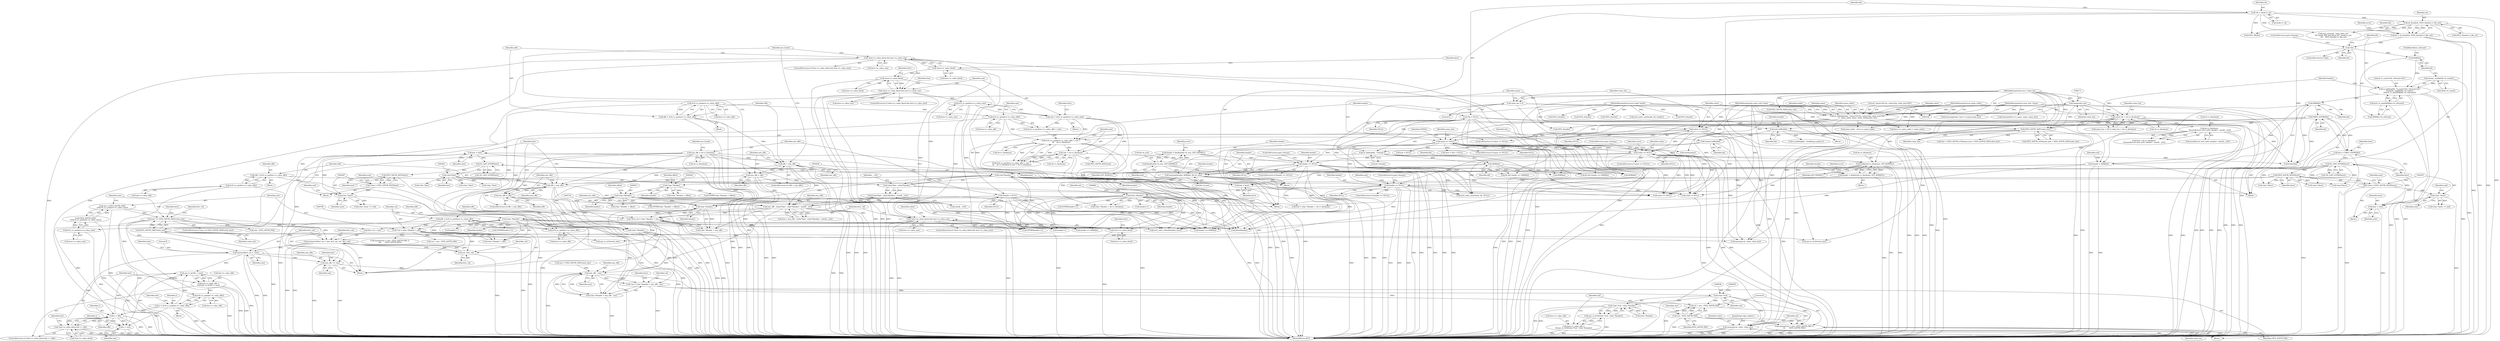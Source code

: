 digraph "0_linux_be0726d33cb8f411945884664924bed3cb8c70ee_10@API" {
"1000813" [label="(Call,memset(first_val, 0, size))"];
"1000805" [label="(Call,memmove(first_val + size, first_val, val - first_val))"];
"1000750" [label="(Call,*first_val = (char *)header + min_offs)"];
"1000753" [label="(Call,(char *)header)"];
"1000636" [label="(Call,(char *)header)"];
"1000619" [label="(Call,(char *)header)"];
"1000593" [label="(Call,memcpy(header, HDR(bh), bh->b_size))"];
"1000589" [label="(Call,header == NULL)"];
"1000577" [label="(Call,header = kmalloc(bh->b_size, GFP_KERNEL))"];
"1000579" [label="(Call,kmalloc(bh->b_size, GFP_KERNEL))"];
"1000466" [label="(Call,value == NULL)"];
"1000174" [label="(Call,value == NULL)"];
"1000164" [label="(Call,ea_idebug(inode, \"name=%d.%s, value=%p, value_len=%ld\",\n\t\t  name_index, name, value, (long)value_len))"];
"1000127" [label="(MethodParameterIn,struct inode *inode)"];
"1000128" [label="(MethodParameterIn,int name_index)"];
"1000129" [label="(MethodParameterIn,const char *name)"];
"1000130" [label="(MethodParameterIn,const void *value)"];
"1000170" [label="(Call,(long)value_len)"];
"1000131" [label="(MethodParameterIn,size_t value_len)"];
"1000181" [label="(Call,name == NULL)"];
"1000595" [label="(Call,HDR(bh))"];
"1000574" [label="(Call,ea_bdebug(bh, \"cloning\"))"];
"1000572" [label="(Call,unlock_buffer(bh))"];
"1000540" [label="(Call,lock_buffer(bh))"];
"1000141" [label="(Call,*bh = NULL)"];
"1000292" [label="(Call,FIRST_ENTRY(bh))"];
"1000247" [label="(Call,HDR(bh))"];
"1000232" [label="(Call,ea_bdebug(bh, \"b_count=%d, refcount=%d\",\n\t\t\tatomic_read(&(bh->b_count)),\n\t\t\tle32_to_cpu(HDR(bh)->h_refcount)))"];
"1000242" [label="(Call,HDR(bh))"];
"1000229" [label="(Call,!bh)"];
"1000216" [label="(Call,bh = sb_bread(sb, EXT2_I(inode)->i_file_acl))"];
"1000218" [label="(Call,sb_bread(sb, EXT2_I(inode)->i_file_acl))"];
"1000135" [label="(Call,*sb = inode->i_sb)"];
"1000235" [label="(Call,atomic_read(&(bh->b_count)))"];
"1000240" [label="(Call,le32_to_cpu(HDR(bh)->h_refcount))"];
"1000145" [label="(Call,*header = NULL)"];
"1000427" [label="(Call,(char*)header)"];
"1000245" [label="(Call,header = HDR(bh))"];
"1000661" [label="(Call,(char *)header)"];
"1000654" [label="(Call,header == NULL)"];
"1000642" [label="(Call,header = kzalloc(sb->s_blocksize, GFP_KERNEL))"];
"1000644" [label="(Call,kzalloc(sb->s_blocksize, GFP_KERNEL))"];
"1000436" [label="(Call,sb->s_blocksize -\n\t\t\tsizeof(struct ext2_xattr_header) - sizeof(__u32))"];
"1000196" [label="(Call,value_len > sb->s_blocksize)"];
"1000177" [label="(Call,value_len = 0)"];
"1000500" [label="(Call,le16_to_cpu(here->e_value_offs) + size > \n\t\t\t    sb->s_blocksize)"];
"1000502" [label="(Call,le16_to_cpu(here->e_value_offs))"];
"1000324" [label="(Call,le16_to_cpu(here->e_value_offs))"];
"1000492" [label="(Call,size = le32_to_cpu(here->e_value_size))"];
"1000494" [label="(Call,le32_to_cpu(here->e_value_size))"];
"1000482" [label="(Call,!here->e_value_block && here->e_value_size)"];
"1000483" [label="(Call,!here->e_value_block)"];
"1000313" [label="(Call,!here->e_value_block)"];
"1000312" [label="(Call,!here->e_value_block && here->e_value_size)"];
"1000510" [label="(Call,size > sb->s_blocksize)"];
"1000153" [label="(Call,min_offs = sb->s_blocksize)"];
"1000420" [label="(Call,min_offs - ((char*)last - (char*)header) - sizeof(__u32))"];
"1000329" [label="(Call,offs < min_offs)"];
"1000322" [label="(Call,offs = le16_to_cpu(here->e_value_offs))"];
"1000332" [label="(Call,min_offs = offs)"];
"1000409" [label="(Call,offs < min_offs)"];
"1000402" [label="(Call,offs = le16_to_cpu(last->e_value_offs))"];
"1000404" [label="(Call,le16_to_cpu(last->e_value_offs))"];
"1000412" [label="(Call,min_offs = offs)"];
"1000422" [label="(Call,((char*)last - (char*)header) - sizeof(__u32))"];
"1000423" [label="(Call,(char*)last - (char*)header)"];
"1000424" [label="(Call,(char*)last)"];
"1000376" [label="(Call,IS_LAST_ENTRY(last))"];
"1000415" [label="(Call,last = next)"];
"1000386" [label="(Call,(char *)next)"];
"1000380" [label="(Call,*next = EXT2_XATTR_NEXT(last))"];
"1000382" [label="(Call,EXT2_XATTR_NEXT(last))"];
"1000371" [label="(Call,last = here)"];
"1000302" [label="(Call,EXT2_XATTR_NEXT(here))"];
"1000296" [label="(Call,IS_LAST_ENTRY(here))"];
"1000368" [label="(Call,here = next)"];
"1000306" [label="(Call,(char *)next)"];
"1000300" [label="(Call,*next = EXT2_XATTR_NEXT(here))"];
"1000290" [label="(Call,here = FIRST_ENTRY(bh))"];
"1000781" [label="(Call,size == EXT2_XATTR_SIZE(value_len))"];
"1000773" [label="(Call,size = EXT2_XATTR_SIZE(\n\t\t\t\tle32_to_cpu(here->e_value_size)))"];
"1000775" [label="(Call,EXT2_XATTR_SIZE(\n\t\t\t\tle32_to_cpu(here->e_value_size)))"];
"1000776" [label="(Call,le32_to_cpu(here->e_value_size))"];
"1000740" [label="(Call,!here->e_value_block && here->e_value_size)"];
"1000741" [label="(Call,!here->e_value_block)"];
"1000783" [label="(Call,EXT2_XATTR_SIZE(value_len))"];
"1000534" [label="(Call,EXT2_XATTR_SIZE(value_len))"];
"1000810" [label="(Call,val - first_val)"];
"1000765" [label="(Call,*val = (char *)header + offs)"];
"1000768" [label="(Call,(char *)header)"];
"1000758" [label="(Call,offs = le16_to_cpu(here->e_value_offs))"];
"1000760" [label="(Call,le16_to_cpu(here->e_value_offs))"];
"1000822" [label="(Call,min_offs += size)"];
"1000926" [label="(Call,min_offs - size)"];
"1000920" [label="(Call,*val = (char *)header + min_offs - size)"];
"1000935" [label="(Call,(char *)val)"];
"1000934" [label="(Call,(char *)val - (char *)header)"];
"1000933" [label="(Call,cpu_to_le16((char *)val - (char *)header))"];
"1000929" [label="(Call,here->e_value_offs =\n\t\t\t\tcpu_to_le16((char *)val - (char *)header))"];
"1000941" [label="(Call,memset(val + size - EXT2_XATTR_PAD, 0,\n\t\t\t       EXT2_XATTR_PAD))"];
"1000942" [label="(Call,val + size - EXT2_XATTR_PAD)"];
"1000949" [label="(Call,memcpy(val, value, value_len))"];
"1000922" [label="(Call,(char *)header + min_offs - size)"];
"1000944" [label="(Call,size - EXT2_XATTR_PAD)"];
"1000856" [label="(Call,cpu_to_le16(o + size))"];
"1000852" [label="(Call,last->e_value_offs =\n\t\t\t\t\t\tcpu_to_le16(o + size))"];
"1000839" [label="(Call,le16_to_cpu(last->e_value_offs))"];
"1000837" [label="(Call,o = le16_to_cpu(last->e_value_offs))"];
"1000849" [label="(Call,o < offs)"];
"1000844" [label="(Call,!last->e_value_block && o < offs)"];
"1000857" [label="(Call,o + size)"];
"1000142" [label="(Identifier,bh)"];
"1000943" [label="(Identifier,val)"];
"1000609" [label="(Call,(char *)here)"];
"1000217" [label="(Identifier,bh)"];
"1000369" [label="(Identifier,here)"];
"1000429" [label="(Identifier,header)"];
"1000835" [label="(Block,)"];
"1000465" [label="(ControlStructure,if (value == NULL))"];
"1000373" [label="(Identifier,here)"];
"1000928" [label="(Identifier,size)"];
"1000562" [label="(Call,EXT2_SB(sb))"];
"1000521" [label="(Identifier,free)"];
"1000240" [label="(Call,le32_to_cpu(HDR(bh)->h_refcount))"];
"1000219" [label="(Identifier,sb)"];
"1000334" [label="(Identifier,offs)"];
"1000986" [label="(Call,HDR(bh))"];
"1000290" [label="(Call,here = FIRST_ENTRY(bh))"];
"1001007" [label="(Call,kfree(header))"];
"1000525" [label="(Identifier,error)"];
"1000386" [label="(Call,(char *)next)"];
"1000992" [label="(Call,ext2_xattr_set2(inode, bh, header))"];
"1000291" [label="(Identifier,here)"];
"1000621" [label="(Identifier,header)"];
"1000949" [label="(Call,memcpy(val, value, value_len))"];
"1000811" [label="(Identifier,val)"];
"1000953" [label="(JumpTarget,skip_replace:)"];
"1000154" [label="(Identifier,min_offs)"];
"1000447" [label="(Call,last = NULL)"];
"1000579" [label="(Call,kmalloc(bh->b_size, GFP_KERNEL))"];
"1000467" [label="(Identifier,value)"];
"1000589" [label="(Call,header == NULL)"];
"1000937" [label="(Identifier,val)"];
"1000236" [label="(Call,&(bh->b_count))"];
"1000296" [label="(Call,IS_LAST_ENTRY(here))"];
"1000761" [label="(Call,here->e_value_offs)"];
"1000493" [label="(Identifier,size)"];
"1000323" [label="(Identifier,offs)"];
"1000806" [label="(Call,first_val + size)"];
"1000642" [label="(Call,header = kzalloc(sb->s_blocksize, GFP_KERNEL))"];
"1000383" [label="(Identifier,last)"];
"1000337" [label="(Call,name_index - here->e_name_index)"];
"1000756" [label="(Identifier,min_offs)"];
"1000370" [label="(Identifier,next)"];
"1000376" [label="(Call,IS_LAST_ENTRY(last))"];
"1000129" [label="(MethodParameterIn,const char *name)"];
"1000659" [label="(Identifier,end)"];
"1000706" [label="(Call,(char *)here)"];
"1000314" [label="(Call,here->e_value_block)"];
"1000502" [label="(Call,le16_to_cpu(here->e_value_offs))"];
"1000824" [label="(Identifier,size)"];
"1000857" [label="(Call,o + size)"];
"1000168" [label="(Identifier,name)"];
"1000917" [label="(Call,EXT2_XATTR_SIZE(value_len))"];
"1000414" [label="(Identifier,offs)"];
"1000234" [label="(Literal,\"b_count=%d, refcount=%d\")"];
"1000577" [label="(Call,header = kmalloc(bh->b_size, GFP_KERNEL))"];
"1000325" [label="(Call,here->e_value_offs)"];
"1000837" [label="(Call,o = le16_to_cpu(last->e_value_offs))"];
"1000503" [label="(Call,here->e_value_offs)"];
"1000233" [label="(Identifier,bh)"];
"1000192" [label="(Call,name_len > 255 || value_len > sb->s_blocksize)"];
"1000241" [label="(Call,HDR(bh)->h_refcount)"];
"1000411" [label="(Identifier,min_offs)"];
"1000957" [label="(Call,header+1)"];
"1000436" [label="(Call,sb->s_blocksize -\n\t\t\tsizeof(struct ext2_xattr_header) - sizeof(__u32))"];
"1000951" [label="(Identifier,value)"];
"1000412" [label="(Call,min_offs = offs)"];
"1000445" [label="(Call,here = last = NULL)"];
"1000665" [label="(Identifier,sb)"];
"1000490" [label="(Block,)"];
"1000282" [label="(Call,EXT2_I(inode))"];
"1000228" [label="(ControlStructure,if (!bh))"];
"1000245" [label="(Call,header = HDR(bh))"];
"1000982" [label="(Call,bh && header == HDR(bh))"];
"1000216" [label="(Call,bh = sb_bread(sb, EXT2_I(inode)->i_file_acl))"];
"1000409" [label="(Call,offs < min_offs)"];
"1000909" [label="(Call,cpu_to_le32(value_len))"];
"1000483" [label="(Call,!here->e_value_block)"];
"1000311" [label="(ControlStructure,if (!here->e_value_block && here->e_value_size))"];
"1000858" [label="(Identifier,o)"];
"1000913" [label="(Block,)"];
"1000945" [label="(Identifier,size)"];
"1000308" [label="(Identifier,next)"];
"1000594" [label="(Identifier,header)"];
"1000839" [label="(Call,le16_to_cpu(last->e_value_offs))"];
"1000212" [label="(Call,EXT2_I(inode))"];
"1000292" [label="(Call,FIRST_ENTRY(bh))"];
"1000643" [label="(Identifier,header)"];
"1000840" [label="(Call,last->e_value_offs)"];
"1000644" [label="(Call,kzalloc(sb->s_blocksize, GFP_KERNEL))"];
"1000492" [label="(Call,size = le32_to_cpu(here->e_value_size))"];
"1000766" [label="(Identifier,val)"];
"1000929" [label="(Call,here->e_value_offs =\n\t\t\t\tcpu_to_le16((char *)val - (char *)header))"];
"1000133" [label="(Block,)"];
"1000759" [label="(Identifier,offs)"];
"1000795" [label="(Call,size - EXT2_XATTR_PAD)"];
"1000742" [label="(Call,here->e_value_block)"];
"1000511" [label="(Identifier,size)"];
"1000418" [label="(Call,free = min_offs - ((char*)last - (char*)header) - sizeof(__u32))"];
"1000661" [label="(Call,(char *)header)"];
"1000592" [label="(ControlStructure,goto cleanup;)"];
"1000499" [label="(Call,le16_to_cpu(here->e_value_offs) + size > \n\t\t\t    sb->s_blocksize || size > sb->s_blocksize)"];
"1000956" [label="(Call,ENTRY(header+1))"];
"1000218" [label="(Call,sb_bread(sb, EXT2_I(inode)->i_file_acl))"];
"1000793" [label="(Call,val + size - EXT2_XATTR_PAD)"];
"1000788" [label="(Identifier,here)"];
"1000687" [label="(Call,ENTRY(header+1))"];
"1000535" [label="(Identifier,value_len)"];
"1000602" [label="(Identifier,header)"];
"1000295" [label="(Call,!IS_LAST_ENTRY(here))"];
"1000784" [label="(Identifier,value_len)"];
"1000807" [label="(Identifier,first_val)"];
"1000861" [label="(Identifier,last)"];
"1000927" [label="(Identifier,min_offs)"];
"1000420" [label="(Call,min_offs - ((char*)last - (char*)header) - sizeof(__u32))"];
"1000482" [label="(Call,!here->e_value_block && here->e_value_size)"];
"1000375" [label="(Call,!IS_LAST_ENTRY(last))"];
"1000481" [label="(ControlStructure,if (!here->e_value_block && here->e_value_size))"];
"1000167" [label="(Identifier,name_index)"];
"1000859" [label="(Identifier,size)"];
"1000741" [label="(Call,!here->e_value_block)"];
"1000172" [label="(Identifier,value_len)"];
"1000300" [label="(Call,*next = EXT2_XATTR_NEXT(here))"];
"1000529" [label="(Call,free < EXT2_XATTR_LEN(name_len) + EXT2_XATTR_SIZE(value_len))"];
"1000923" [label="(Call,(char *)header)"];
"1000843" [label="(ControlStructure,if (!last->e_value_block && o < offs))"];
"1000731" [label="(Call,memcpy(here->e_name, name, name_len))"];
"1000751" [label="(Identifier,first_val)"];
"1000810" [label="(Call,val - first_val)"];
"1001012" [label="(Call,EXT2_I(inode))"];
"1000512" [label="(Call,sb->s_blocksize)"];
"1000182" [label="(Identifier,name)"];
"1000618" [label="(Call,(char *)header + offset)"];
"1000657" [label="(ControlStructure,goto cleanup;)"];
"1000962" [label="(Call,bh && header == HDR(bh))"];
"1000768" [label="(Call,(char *)header)"];
"1000225" [label="(Identifier,error)"];
"1000775" [label="(Call,EXT2_XATTR_SIZE(\n\t\t\t\tle32_to_cpu(here->e_value_size)))"];
"1000658" [label="(Call,end = (char *)header + sb->s_blocksize)"];
"1000510" [label="(Call,size > sb->s_blocksize)"];
"1000578" [label="(Identifier,header)"];
"1000641" [label="(Block,)"];
"1000934" [label="(Call,(char *)val - (char *)header)"];
"1000250" [label="(Identifier,end)"];
"1000745" [label="(Call,here->e_value_size)"];
"1000382" [label="(Call,EXT2_XATTR_NEXT(last))"];
"1000931" [label="(Identifier,here)"];
"1000400" [label="(Block,)"];
"1000850" [label="(Identifier,o)"];
"1000130" [label="(MethodParameterIn,const void *value)"];
"1000780" [label="(ControlStructure,if (size == EXT2_XATTR_SIZE(value_len)))"];
"1000188" [label="(Identifier,name_len)"];
"1000966" [label="(Call,HDR(bh))"];
"1000847" [label="(Identifier,last)"];
"1000301" [label="(Identifier,next)"];
"1000298" [label="(Block,)"];
"1000748" [label="(Block,)"];
"1000541" [label="(Identifier,bh)"];
"1000145" [label="(Call,*header = NULL)"];
"1000805" [label="(Call,memmove(first_val + size, first_val, val - first_val))"];
"1000181" [label="(Call,name == NULL)"];
"1000740" [label="(Call,!here->e_value_block && here->e_value_size)"];
"1000243" [label="(Identifier,bh)"];
"1000922" [label="(Call,(char *)header + min_offs - size)"];
"1000997" [label="(Call,brelse(bh))"];
"1000424" [label="(Call,(char*)last)"];
"1000137" [label="(Call,inode->i_sb)"];
"1000752" [label="(Call,(char *)header + min_offs)"];
"1000777" [label="(Call,here->e_value_size)"];
"1000507" [label="(Call,sb->s_blocksize)"];
"1000844" [label="(Call,!last->e_value_block && o < offs)"];
"1000703" [label="(Call,(char *)last)"];
"1000645" [label="(Call,sb->s_blocksize)"];
"1000781" [label="(Call,size == EXT2_XATTR_SIZE(value_len))"];
"1000421" [label="(Identifier,min_offs)"];
"1000972" [label="(Call,ext2_xattr_set2(inode, bh, NULL))"];
"1000403" [label="(Identifier,offs)"];
"1000650" [label="(Identifier,error)"];
"1000196" [label="(Call,value_len > sb->s_blocksize)"];
"1000588" [label="(ControlStructure,if (header == NULL))"];
"1000545" [label="(Identifier,header)"];
"1000378" [label="(Block,)"];
"1000313" [label="(Call,!here->e_value_block)"];
"1000405" [label="(Call,last->e_value_offs)"];
"1000242" [label="(Call,HDR(bh))"];
"1000143" [label="(Identifier,NULL)"];
"1000534" [label="(Call,EXT2_XATTR_SIZE(value_len))"];
"1000540" [label="(Call,lock_buffer(bh))"];
"1000500" [label="(Call,le16_to_cpu(here->e_value_offs) + size > \n\t\t\t    sb->s_blocksize)"];
"1000136" [label="(Identifier,sb)"];
"1000947" [label="(Literal,0)"];
"1000771" [label="(Identifier,offs)"];
"1000573" [label="(Identifier,bh)"];
"1000765" [label="(Call,*val = (char *)header + offs)"];
"1000440" [label="(Call,sizeof(struct ext2_xattr_header) - sizeof(__u32))"];
"1000155" [label="(Call,sb->s_blocksize)"];
"1000767" [label="(Call,(char *)header + offs)"];
"1000293" [label="(Identifier,bh)"];
"1000656" [label="(Identifier,NULL)"];
"1000422" [label="(Call,((char*)last - (char*)header) - sizeof(__u32))"];
"1000413" [label="(Identifier,min_offs)"];
"1000813" [label="(Call,memset(first_val, 0, size))"];
"1000357" [label="(Call,memcmp(name, here->e_name,name_len))"];
"1000782" [label="(Identifier,size)"];
"1000663" [label="(Identifier,header)"];
"1000770" [label="(Identifier,header)"];
"1000557" [label="(Call,ea_bdebug(bh, \"modifying in-place\"))"];
"1000186" [label="(Identifier,EINVAL)"];
"1000404" [label="(Call,le16_to_cpu(last->e_value_offs))"];
"1000410" [label="(Identifier,offs)"];
"1000572" [label="(Call,unlock_buffer(bh))"];
"1000207" [label="(Call,EXT2_I(inode))"];
"1000147" [label="(Identifier,NULL)"];
"1000964" [label="(Call,header == HDR(bh))"];
"1000660" [label="(Call,(char *)header + sb->s_blocksize)"];
"1000423" [label="(Call,(char*)last - (char*)header)"];
"1000800" [label="(Call,memcpy(val, value, value_len))"];
"1000368" [label="(Call,here = next)"];
"1000921" [label="(Identifier,val)"];
"1000501" [label="(Call,le16_to_cpu(here->e_value_offs) + size)"];
"1000176" [label="(Identifier,NULL)"];
"1000815" [label="(Literal,0)"];
"1000617" [label="(Call,ENTRY((char *)header + offset))"];
"1000466" [label="(Call,value == NULL)"];
"1000655" [label="(Identifier,header)"];
"1000635" [label="(Call,(char *)header + offset)"];
"1000776" [label="(Call,le32_to_cpu(here->e_value_size))"];
"1000160" [label="(Identifier,not_found)"];
"1000232" [label="(Call,ea_bdebug(bh, \"b_count=%d, refcount=%d\",\n\t\t\tatomic_read(&(bh->b_count)),\n\t\t\tle32_to_cpu(HDR(bh)->h_refcount)))"];
"1000221" [label="(Call,EXT2_I(inode))"];
"1000597" [label="(Call,bh->b_size)"];
"1000755" [label="(Identifier,header)"];
"1000978" [label="(Call,ext2_xattr_rehash(header, here))"];
"1000431" [label="(Identifier,__u32)"];
"1000585" [label="(Identifier,error)"];
"1000753" [label="(Call,(char *)header)"];
"1000372" [label="(Identifier,last)"];
"1000274" [label="(Call,ext2_error(sb, \"ext2_xattr_set\",\n\t\t\t\t\"inode %ld: bad block %d\", inode->i_ino, \n\t\t\t\t   EXT2_I(inode)->i_file_acl))"];
"1000809" [label="(Identifier,first_val)"];
"1000721" [label="(Call,here->e_name_index = name_index)"];
"1000402" [label="(Call,offs = le16_to_cpu(last->e_value_offs))"];
"1000322" [label="(Call,offs = le16_to_cpu(here->e_value_offs))"];
"1000170" [label="(Call,(long)value_len)"];
"1000750" [label="(Call,*first_val = (char *)header + min_offs)"];
"1000816" [label="(Identifier,size)"];
"1000235" [label="(Call,atomic_read(&(bh->b_count)))"];
"1000946" [label="(Identifier,EXT2_XATTR_PAD)"];
"1000849" [label="(Call,o < offs)"];
"1000634" [label="(Call,ENTRY((char *)header + offset))"];
"1000127" [label="(MethodParameterIn,struct inode *inode)"];
"1000215" [label="(Block,)"];
"1000231" [label="(ControlStructure,goto cleanup;)"];
"1000198" [label="(Call,sb->s_blocksize)"];
"1000639" [label="(Identifier,offset)"];
"1000495" [label="(Call,here->e_value_size)"];
"1000230" [label="(Identifier,bh)"];
"1000653" [label="(ControlStructure,if (header == NULL))"];
"1000468" [label="(Identifier,NULL)"];
"1000469" [label="(ControlStructure,goto cleanup;)"];
"1000297" [label="(Identifier,here)"];
"1000331" [label="(Identifier,min_offs)"];
"1000531" [label="(Call,EXT2_XATTR_LEN(name_len) + EXT2_XATTR_SIZE(value_len))"];
"1000598" [label="(Identifier,bh)"];
"1000135" [label="(Call,*sb = inode->i_sb)"];
"1000220" [label="(Call,EXT2_I(inode)->i_file_acl)"];
"1001003" [label="(Call,header == HDR(bh))"];
"1000189" [label="(Call,strlen(name))"];
"1000926" [label="(Call,min_offs - size)"];
"1000814" [label="(Identifier,first_val)"];
"1000175" [label="(Identifier,value)"];
"1000504" [label="(Identifier,here)"];
"1000179" [label="(Literal,0)"];
"1000950" [label="(Identifier,val)"];
"1000166" [label="(Literal,\"name=%d.%s, value=%p, value_len=%ld\")"];
"1000654" [label="(Call,header == NULL)"];
"1000178" [label="(Identifier,value_len)"];
"1000792" [label="(Call,memset(val + size - EXT2_XATTR_PAD, 0,\n\t\t\t\t       EXT2_XATTR_PAD))"];
"1000851" [label="(Identifier,offs)"];
"1000885" [label="(Call,(char*)here)"];
"1000591" [label="(Identifier,NULL)"];
"1000596" [label="(Identifier,bh)"];
"1000487" [label="(Call,here->e_value_size)"];
"1000935" [label="(Call,(char *)val)"];
"1000141" [label="(Call,*bh = NULL)"];
"1000303" [label="(Identifier,here)"];
"1000247" [label="(Call,HDR(bh))"];
"1000576" [label="(Literal,\"cloning\")"];
"1000484" [label="(Call,here->e_value_block)"];
"1000626" [label="(Call,(char *)last)"];
"1000930" [label="(Call,here->e_value_offs)"];
"1000739" [label="(ControlStructure,if (!here->e_value_block && here->e_value_size))"];
"1000333" [label="(Identifier,min_offs)"];
"1000570" [label="(Block,)"];
"1000938" [label="(Call,(char *)header)"];
"1000878" [label="(Call,(char *)last)"];
"1000169" [label="(Identifier,value)"];
"1000320" [label="(Block,)"];
"1000328" [label="(ControlStructure,if (offs < min_offs))"];
"1000593" [label="(Call,memcpy(header, HDR(bh), bh->b_size))"];
"1000819" [label="(Identifier,here)"];
"1000915" [label="(Call,size = EXT2_XATTR_SIZE(value_len))"];
"1000317" [label="(Call,here->e_value_size)"];
"1000377" [label="(Identifier,last)"];
"1000595" [label="(Call,HDR(bh))"];
"1000177" [label="(Call,value_len = 0)"];
"1000131" [label="(MethodParameterIn,size_t value_len)"];
"1000305" [label="(Call,(char *)next >= end)"];
"1000248" [label="(Identifier,bh)"];
"1000329" [label="(Call,offs < min_offs)"];
"1000385" [label="(Call,(char *)next >= end)"];
"1000852" [label="(Call,last->e_value_offs =\n\t\t\t\t\t\tcpu_to_le16(o + size))"];
"1000488" [label="(Identifier,here)"];
"1000539" [label="(Block,)"];
"1000865" [label="(Call,value == NULL)"];
"1000371" [label="(Call,last = here)"];
"1000336" [label="(Identifier,not_found)"];
"1000941" [label="(Call,memset(val + size - EXT2_XATTR_PAD, 0,\n\t\t\t       EXT2_XATTR_PAD))"];
"1000856" [label="(Call,cpu_to_le16(o + size))"];
"1000783" [label="(Call,EXT2_XATTR_SIZE(value_len))"];
"1000773" [label="(Call,size = EXT2_XATTR_SIZE(\n\t\t\t\tle32_to_cpu(here->e_value_size)))"];
"1000758" [label="(Call,offs = le16_to_cpu(here->e_value_offs))"];
"1000920" [label="(Call,*val = (char *)header + min_offs - size)"];
"1000845" [label="(Call,!last->e_value_block)"];
"1000622" [label="(Identifier,offset)"];
"1000437" [label="(Call,sb->s_blocksize)"];
"1000838" [label="(Identifier,o)"];
"1000823" [label="(Identifier,min_offs)"];
"1000590" [label="(Identifier,header)"];
"1000944" [label="(Call,size - EXT2_XATTR_PAD)"];
"1000153" [label="(Call,min_offs = sb->s_blocksize)"];
"1000494" [label="(Call,le32_to_cpu(here->e_value_size))"];
"1000854" [label="(Identifier,last)"];
"1000164" [label="(Call,ea_idebug(inode, \"name=%d.%s, value=%p, value_len=%ld\",\n\t\t  name_index, name, value, (long)value_len))"];
"1000619" [label="(Call,(char *)header)"];
"1000165" [label="(Identifier,inode)"];
"1000827" [label="(Call,ENTRY(header+1))"];
"1000146" [label="(Identifier,header)"];
"1000826" [label="(Identifier,last)"];
"1000774" [label="(Identifier,size)"];
"1000901" [label="(Call,value != NULL)"];
"1000417" [label="(Identifier,next)"];
"1000430" [label="(Call,sizeof(__u32))"];
"1000415" [label="(Call,last = next)"];
"1000688" [label="(Call,header+1)"];
"1000197" [label="(Identifier,value_len)"];
"1000128" [label="(MethodParameterIn,int name_index)"];
"1000306" [label="(Call,(char *)next)"];
"1000812" [label="(Identifier,first_val)"];
"1001017" [label="(MethodReturn,RET)"];
"1000416" [label="(Identifier,last)"];
"1000330" [label="(Identifier,offs)"];
"1000506" [label="(Identifier,size)"];
"1000853" [label="(Call,last->e_value_offs)"];
"1000746" [label="(Identifier,here)"];
"1000518" [label="(Call,EXT2_XATTR_SIZE(size))"];
"1000389" [label="(Identifier,end)"];
"1000583" [label="(Identifier,GFP_KERNEL)"];
"1000408" [label="(ControlStructure,if (offs < min_offs))"];
"1000427" [label="(Call,(char*)header)"];
"1000575" [label="(Identifier,bh)"];
"1000636" [label="(Call,(char *)header)"];
"1000180" [label="(ControlStructure,if (name == NULL))"];
"1000244" [label="(FieldIdentifier,h_refcount)"];
"1000173" [label="(ControlStructure,if (value == NULL))"];
"1000381" [label="(Identifier,next)"];
"1000948" [label="(Identifier,EXT2_XATTR_PAD)"];
"1000933" [label="(Call,cpu_to_le16((char *)val - (char *)header))"];
"1000580" [label="(Call,bh->b_size)"];
"1000574" [label="(Call,ea_bdebug(bh, \"cloning\"))"];
"1000828" [label="(Call,header+1)"];
"1000312" [label="(Call,!here->e_value_block && here->e_value_size)"];
"1000434" [label="(Call,free = sb->s_blocksize -\n\t\t\tsizeof(struct ext2_xattr_header) - sizeof(__u32))"];
"1000942" [label="(Call,val + size - EXT2_XATTR_PAD)"];
"1000246" [label="(Identifier,header)"];
"1000866" [label="(Identifier,value)"];
"1000822" [label="(Call,min_offs += size)"];
"1000309" [label="(Identifier,end)"];
"1000380" [label="(Call,*next = EXT2_XATTR_NEXT(last))"];
"1000318" [label="(Identifier,here)"];
"1000638" [label="(Identifier,header)"];
"1000229" [label="(Call,!bh)"];
"1000426" [label="(Identifier,last)"];
"1000302" [label="(Call,EXT2_XATTR_NEXT(here))"];
"1000174" [label="(Call,value == NULL)"];
"1000324" [label="(Call,le16_to_cpu(here->e_value_offs))"];
"1000388" [label="(Identifier,next)"];
"1000790" [label="(Call,cpu_to_le32(value_len))"];
"1000952" [label="(Identifier,value_len)"];
"1000760" [label="(Call,le16_to_cpu(here->e_value_offs))"];
"1000648" [label="(Identifier,GFP_KERNEL)"];
"1000332" [label="(Call,min_offs = offs)"];
"1000183" [label="(Identifier,NULL)"];
"1000813" -> "1000748"  [label="AST: "];
"1000813" -> "1000816"  [label="CFG: "];
"1000814" -> "1000813"  [label="AST: "];
"1000815" -> "1000813"  [label="AST: "];
"1000816" -> "1000813"  [label="AST: "];
"1000819" -> "1000813"  [label="CFG: "];
"1000813" -> "1001017"  [label="DDG: "];
"1000813" -> "1001017"  [label="DDG: "];
"1000805" -> "1000813"  [label="DDG: "];
"1000781" -> "1000813"  [label="DDG: "];
"1000813" -> "1000822"  [label="DDG: "];
"1000813" -> "1000856"  [label="DDG: "];
"1000813" -> "1000857"  [label="DDG: "];
"1000805" -> "1000748"  [label="AST: "];
"1000805" -> "1000810"  [label="CFG: "];
"1000806" -> "1000805"  [label="AST: "];
"1000809" -> "1000805"  [label="AST: "];
"1000810" -> "1000805"  [label="AST: "];
"1000814" -> "1000805"  [label="CFG: "];
"1000805" -> "1001017"  [label="DDG: "];
"1000805" -> "1001017"  [label="DDG: "];
"1000805" -> "1001017"  [label="DDG: "];
"1000750" -> "1000805"  [label="DDG: "];
"1000781" -> "1000805"  [label="DDG: "];
"1000810" -> "1000805"  [label="DDG: "];
"1000810" -> "1000805"  [label="DDG: "];
"1000750" -> "1000748"  [label="AST: "];
"1000750" -> "1000752"  [label="CFG: "];
"1000751" -> "1000750"  [label="AST: "];
"1000752" -> "1000750"  [label="AST: "];
"1000759" -> "1000750"  [label="CFG: "];
"1000750" -> "1001017"  [label="DDG: "];
"1000750" -> "1001017"  [label="DDG: "];
"1000753" -> "1000750"  [label="DDG: "];
"1000153" -> "1000750"  [label="DDG: "];
"1000420" -> "1000750"  [label="DDG: "];
"1000750" -> "1000806"  [label="DDG: "];
"1000750" -> "1000810"  [label="DDG: "];
"1000753" -> "1000752"  [label="AST: "];
"1000753" -> "1000755"  [label="CFG: "];
"1000754" -> "1000753"  [label="AST: "];
"1000755" -> "1000753"  [label="AST: "];
"1000756" -> "1000753"  [label="CFG: "];
"1000753" -> "1000752"  [label="DDG: "];
"1000636" -> "1000753"  [label="DDG: "];
"1000145" -> "1000753"  [label="DDG: "];
"1000427" -> "1000753"  [label="DDG: "];
"1000661" -> "1000753"  [label="DDG: "];
"1000753" -> "1000768"  [label="DDG: "];
"1000636" -> "1000635"  [label="AST: "];
"1000636" -> "1000638"  [label="CFG: "];
"1000637" -> "1000636"  [label="AST: "];
"1000638" -> "1000636"  [label="AST: "];
"1000639" -> "1000636"  [label="CFG: "];
"1000636" -> "1000634"  [label="DDG: "];
"1000636" -> "1000635"  [label="DDG: "];
"1000619" -> "1000636"  [label="DDG: "];
"1000636" -> "1000923"  [label="DDG: "];
"1000636" -> "1000956"  [label="DDG: "];
"1000636" -> "1000957"  [label="DDG: "];
"1000636" -> "1000964"  [label="DDG: "];
"1000636" -> "1000978"  [label="DDG: "];
"1000636" -> "1001003"  [label="DDG: "];
"1000636" -> "1001007"  [label="DDG: "];
"1000619" -> "1000618"  [label="AST: "];
"1000619" -> "1000621"  [label="CFG: "];
"1000620" -> "1000619"  [label="AST: "];
"1000621" -> "1000619"  [label="AST: "];
"1000622" -> "1000619"  [label="CFG: "];
"1000619" -> "1000617"  [label="DDG: "];
"1000619" -> "1000618"  [label="DDG: "];
"1000593" -> "1000619"  [label="DDG: "];
"1000593" -> "1000570"  [label="AST: "];
"1000593" -> "1000597"  [label="CFG: "];
"1000594" -> "1000593"  [label="AST: "];
"1000595" -> "1000593"  [label="AST: "];
"1000597" -> "1000593"  [label="AST: "];
"1000602" -> "1000593"  [label="CFG: "];
"1000593" -> "1001017"  [label="DDG: "];
"1000593" -> "1001017"  [label="DDG: "];
"1000593" -> "1001017"  [label="DDG: "];
"1000589" -> "1000593"  [label="DDG: "];
"1000595" -> "1000593"  [label="DDG: "];
"1000579" -> "1000593"  [label="DDG: "];
"1000589" -> "1000588"  [label="AST: "];
"1000589" -> "1000591"  [label="CFG: "];
"1000590" -> "1000589"  [label="AST: "];
"1000591" -> "1000589"  [label="AST: "];
"1000592" -> "1000589"  [label="CFG: "];
"1000594" -> "1000589"  [label="CFG: "];
"1000589" -> "1001017"  [label="DDG: "];
"1000589" -> "1001017"  [label="DDG: "];
"1000589" -> "1001017"  [label="DDG: "];
"1000577" -> "1000589"  [label="DDG: "];
"1000466" -> "1000589"  [label="DDG: "];
"1000181" -> "1000589"  [label="DDG: "];
"1000589" -> "1000865"  [label="DDG: "];
"1000589" -> "1000901"  [label="DDG: "];
"1000589" -> "1000972"  [label="DDG: "];
"1000589" -> "1001003"  [label="DDG: "];
"1000589" -> "1001007"  [label="DDG: "];
"1000577" -> "1000570"  [label="AST: "];
"1000577" -> "1000579"  [label="CFG: "];
"1000578" -> "1000577"  [label="AST: "];
"1000579" -> "1000577"  [label="AST: "];
"1000585" -> "1000577"  [label="CFG: "];
"1000577" -> "1001017"  [label="DDG: "];
"1000579" -> "1000577"  [label="DDG: "];
"1000579" -> "1000577"  [label="DDG: "];
"1000579" -> "1000583"  [label="CFG: "];
"1000580" -> "1000579"  [label="AST: "];
"1000583" -> "1000579"  [label="AST: "];
"1000579" -> "1001017"  [label="DDG: "];
"1000579" -> "1001017"  [label="DDG: "];
"1000466" -> "1000465"  [label="AST: "];
"1000466" -> "1000468"  [label="CFG: "];
"1000467" -> "1000466"  [label="AST: "];
"1000468" -> "1000466"  [label="AST: "];
"1000469" -> "1000466"  [label="CFG: "];
"1000525" -> "1000466"  [label="CFG: "];
"1000466" -> "1001017"  [label="DDG: "];
"1000466" -> "1001017"  [label="DDG: "];
"1000466" -> "1001017"  [label="DDG: "];
"1000174" -> "1000466"  [label="DDG: "];
"1000130" -> "1000466"  [label="DDG: "];
"1000181" -> "1000466"  [label="DDG: "];
"1000466" -> "1000654"  [label="DDG: "];
"1000466" -> "1000800"  [label="DDG: "];
"1000466" -> "1000865"  [label="DDG: "];
"1000466" -> "1000865"  [label="DDG: "];
"1000466" -> "1000901"  [label="DDG: "];
"1000466" -> "1000901"  [label="DDG: "];
"1000466" -> "1000972"  [label="DDG: "];
"1000174" -> "1000173"  [label="AST: "];
"1000174" -> "1000176"  [label="CFG: "];
"1000175" -> "1000174"  [label="AST: "];
"1000176" -> "1000174"  [label="AST: "];
"1000178" -> "1000174"  [label="CFG: "];
"1000182" -> "1000174"  [label="CFG: "];
"1000174" -> "1001017"  [label="DDG: "];
"1000174" -> "1001017"  [label="DDG: "];
"1000164" -> "1000174"  [label="DDG: "];
"1000130" -> "1000174"  [label="DDG: "];
"1000174" -> "1000181"  [label="DDG: "];
"1000174" -> "1000800"  [label="DDG: "];
"1000174" -> "1000865"  [label="DDG: "];
"1000174" -> "1000901"  [label="DDG: "];
"1000164" -> "1000133"  [label="AST: "];
"1000164" -> "1000170"  [label="CFG: "];
"1000165" -> "1000164"  [label="AST: "];
"1000166" -> "1000164"  [label="AST: "];
"1000167" -> "1000164"  [label="AST: "];
"1000168" -> "1000164"  [label="AST: "];
"1000169" -> "1000164"  [label="AST: "];
"1000170" -> "1000164"  [label="AST: "];
"1000175" -> "1000164"  [label="CFG: "];
"1000164" -> "1001017"  [label="DDG: "];
"1000164" -> "1001017"  [label="DDG: "];
"1000164" -> "1001017"  [label="DDG: "];
"1000164" -> "1001017"  [label="DDG: "];
"1000127" -> "1000164"  [label="DDG: "];
"1000128" -> "1000164"  [label="DDG: "];
"1000129" -> "1000164"  [label="DDG: "];
"1000130" -> "1000164"  [label="DDG: "];
"1000170" -> "1000164"  [label="DDG: "];
"1000164" -> "1000181"  [label="DDG: "];
"1000164" -> "1000207"  [label="DDG: "];
"1000164" -> "1000337"  [label="DDG: "];
"1000164" -> "1000721"  [label="DDG: "];
"1000127" -> "1000126"  [label="AST: "];
"1000127" -> "1001017"  [label="DDG: "];
"1000127" -> "1000207"  [label="DDG: "];
"1000127" -> "1000212"  [label="DDG: "];
"1000127" -> "1000221"  [label="DDG: "];
"1000127" -> "1000282"  [label="DDG: "];
"1000127" -> "1000972"  [label="DDG: "];
"1000127" -> "1000992"  [label="DDG: "];
"1000127" -> "1001012"  [label="DDG: "];
"1000128" -> "1000126"  [label="AST: "];
"1000128" -> "1001017"  [label="DDG: "];
"1000128" -> "1000337"  [label="DDG: "];
"1000128" -> "1000721"  [label="DDG: "];
"1000129" -> "1000126"  [label="AST: "];
"1000129" -> "1001017"  [label="DDG: "];
"1000129" -> "1000181"  [label="DDG: "];
"1000129" -> "1000189"  [label="DDG: "];
"1000129" -> "1000357"  [label="DDG: "];
"1000129" -> "1000731"  [label="DDG: "];
"1000130" -> "1000126"  [label="AST: "];
"1000130" -> "1001017"  [label="DDG: "];
"1000130" -> "1000800"  [label="DDG: "];
"1000130" -> "1000865"  [label="DDG: "];
"1000130" -> "1000901"  [label="DDG: "];
"1000130" -> "1000949"  [label="DDG: "];
"1000170" -> "1000172"  [label="CFG: "];
"1000171" -> "1000170"  [label="AST: "];
"1000172" -> "1000170"  [label="AST: "];
"1000170" -> "1001017"  [label="DDG: "];
"1000131" -> "1000170"  [label="DDG: "];
"1000170" -> "1000196"  [label="DDG: "];
"1000170" -> "1000534"  [label="DDG: "];
"1000131" -> "1000126"  [label="AST: "];
"1000131" -> "1001017"  [label="DDG: "];
"1000131" -> "1000177"  [label="DDG: "];
"1000131" -> "1000196"  [label="DDG: "];
"1000131" -> "1000534"  [label="DDG: "];
"1000131" -> "1000783"  [label="DDG: "];
"1000131" -> "1000790"  [label="DDG: "];
"1000131" -> "1000800"  [label="DDG: "];
"1000131" -> "1000909"  [label="DDG: "];
"1000131" -> "1000917"  [label="DDG: "];
"1000131" -> "1000949"  [label="DDG: "];
"1000181" -> "1000180"  [label="AST: "];
"1000181" -> "1000183"  [label="CFG: "];
"1000182" -> "1000181"  [label="AST: "];
"1000183" -> "1000181"  [label="AST: "];
"1000186" -> "1000181"  [label="CFG: "];
"1000188" -> "1000181"  [label="CFG: "];
"1000181" -> "1001017"  [label="DDG: "];
"1000181" -> "1001017"  [label="DDG: "];
"1000181" -> "1001017"  [label="DDG: "];
"1000181" -> "1000189"  [label="DDG: "];
"1000181" -> "1000445"  [label="DDG: "];
"1000181" -> "1000447"  [label="DDG: "];
"1000181" -> "1000654"  [label="DDG: "];
"1000181" -> "1000865"  [label="DDG: "];
"1000181" -> "1000901"  [label="DDG: "];
"1000181" -> "1000972"  [label="DDG: "];
"1000595" -> "1000596"  [label="CFG: "];
"1000596" -> "1000595"  [label="AST: "];
"1000598" -> "1000595"  [label="CFG: "];
"1000574" -> "1000595"  [label="DDG: "];
"1000595" -> "1000962"  [label="DDG: "];
"1000595" -> "1000966"  [label="DDG: "];
"1000595" -> "1000982"  [label="DDG: "];
"1000595" -> "1000986"  [label="DDG: "];
"1000574" -> "1000570"  [label="AST: "];
"1000574" -> "1000576"  [label="CFG: "];
"1000575" -> "1000574"  [label="AST: "];
"1000576" -> "1000574"  [label="AST: "];
"1000578" -> "1000574"  [label="CFG: "];
"1000574" -> "1001017"  [label="DDG: "];
"1000572" -> "1000574"  [label="DDG: "];
"1000574" -> "1000997"  [label="DDG: "];
"1000572" -> "1000570"  [label="AST: "];
"1000572" -> "1000573"  [label="CFG: "];
"1000573" -> "1000572"  [label="AST: "];
"1000575" -> "1000572"  [label="CFG: "];
"1000572" -> "1001017"  [label="DDG: "];
"1000540" -> "1000572"  [label="DDG: "];
"1000540" -> "1000539"  [label="AST: "];
"1000540" -> "1000541"  [label="CFG: "];
"1000541" -> "1000540"  [label="AST: "];
"1000545" -> "1000540"  [label="CFG: "];
"1000540" -> "1001017"  [label="DDG: "];
"1000141" -> "1000540"  [label="DDG: "];
"1000292" -> "1000540"  [label="DDG: "];
"1000540" -> "1000557"  [label="DDG: "];
"1000141" -> "1000133"  [label="AST: "];
"1000141" -> "1000143"  [label="CFG: "];
"1000142" -> "1000141"  [label="AST: "];
"1000143" -> "1000141"  [label="AST: "];
"1000146" -> "1000141"  [label="CFG: "];
"1000141" -> "1001017"  [label="DDG: "];
"1000141" -> "1000962"  [label="DDG: "];
"1000141" -> "1000966"  [label="DDG: "];
"1000141" -> "1000982"  [label="DDG: "];
"1000141" -> "1000986"  [label="DDG: "];
"1000141" -> "1000997"  [label="DDG: "];
"1000292" -> "1000290"  [label="AST: "];
"1000292" -> "1000293"  [label="CFG: "];
"1000293" -> "1000292"  [label="AST: "];
"1000290" -> "1000292"  [label="CFG: "];
"1000292" -> "1000290"  [label="DDG: "];
"1000247" -> "1000292"  [label="DDG: "];
"1000292" -> "1000962"  [label="DDG: "];
"1000292" -> "1000966"  [label="DDG: "];
"1000292" -> "1000982"  [label="DDG: "];
"1000292" -> "1000986"  [label="DDG: "];
"1000292" -> "1000997"  [label="DDG: "];
"1000247" -> "1000245"  [label="AST: "];
"1000247" -> "1000248"  [label="CFG: "];
"1000248" -> "1000247"  [label="AST: "];
"1000245" -> "1000247"  [label="CFG: "];
"1000247" -> "1000245"  [label="DDG: "];
"1000232" -> "1000247"  [label="DDG: "];
"1000247" -> "1000997"  [label="DDG: "];
"1000232" -> "1000215"  [label="AST: "];
"1000232" -> "1000240"  [label="CFG: "];
"1000233" -> "1000232"  [label="AST: "];
"1000234" -> "1000232"  [label="AST: "];
"1000235" -> "1000232"  [label="AST: "];
"1000240" -> "1000232"  [label="AST: "];
"1000246" -> "1000232"  [label="CFG: "];
"1000232" -> "1001017"  [label="DDG: "];
"1000232" -> "1001017"  [label="DDG: "];
"1000232" -> "1001017"  [label="DDG: "];
"1000242" -> "1000232"  [label="DDG: "];
"1000235" -> "1000232"  [label="DDG: "];
"1000240" -> "1000232"  [label="DDG: "];
"1000242" -> "1000241"  [label="AST: "];
"1000242" -> "1000243"  [label="CFG: "];
"1000243" -> "1000242"  [label="AST: "];
"1000244" -> "1000242"  [label="CFG: "];
"1000229" -> "1000242"  [label="DDG: "];
"1000229" -> "1000228"  [label="AST: "];
"1000229" -> "1000230"  [label="CFG: "];
"1000230" -> "1000229"  [label="AST: "];
"1000231" -> "1000229"  [label="CFG: "];
"1000233" -> "1000229"  [label="CFG: "];
"1000229" -> "1001017"  [label="DDG: "];
"1000216" -> "1000229"  [label="DDG: "];
"1000229" -> "1000997"  [label="DDG: "];
"1000216" -> "1000215"  [label="AST: "];
"1000216" -> "1000218"  [label="CFG: "];
"1000217" -> "1000216"  [label="AST: "];
"1000218" -> "1000216"  [label="AST: "];
"1000225" -> "1000216"  [label="CFG: "];
"1000216" -> "1001017"  [label="DDG: "];
"1000218" -> "1000216"  [label="DDG: "];
"1000218" -> "1000216"  [label="DDG: "];
"1000218" -> "1000220"  [label="CFG: "];
"1000219" -> "1000218"  [label="AST: "];
"1000220" -> "1000218"  [label="AST: "];
"1000218" -> "1001017"  [label="DDG: "];
"1000218" -> "1001017"  [label="DDG: "];
"1000135" -> "1000218"  [label="DDG: "];
"1000218" -> "1000274"  [label="DDG: "];
"1000218" -> "1000274"  [label="DDG: "];
"1000218" -> "1000562"  [label="DDG: "];
"1000135" -> "1000133"  [label="AST: "];
"1000135" -> "1000137"  [label="CFG: "];
"1000136" -> "1000135"  [label="AST: "];
"1000137" -> "1000135"  [label="AST: "];
"1000142" -> "1000135"  [label="CFG: "];
"1000135" -> "1001017"  [label="DDG: "];
"1000135" -> "1001017"  [label="DDG: "];
"1000135" -> "1000274"  [label="DDG: "];
"1000135" -> "1000562"  [label="DDG: "];
"1000235" -> "1000236"  [label="CFG: "];
"1000236" -> "1000235"  [label="AST: "];
"1000243" -> "1000235"  [label="CFG: "];
"1000235" -> "1001017"  [label="DDG: "];
"1000240" -> "1000241"  [label="CFG: "];
"1000241" -> "1000240"  [label="AST: "];
"1000240" -> "1001017"  [label="DDG: "];
"1000145" -> "1000133"  [label="AST: "];
"1000145" -> "1000147"  [label="CFG: "];
"1000146" -> "1000145"  [label="AST: "];
"1000147" -> "1000145"  [label="AST: "];
"1000154" -> "1000145"  [label="CFG: "];
"1000145" -> "1001017"  [label="DDG: "];
"1000145" -> "1000923"  [label="DDG: "];
"1000145" -> "1000956"  [label="DDG: "];
"1000145" -> "1000957"  [label="DDG: "];
"1000145" -> "1000964"  [label="DDG: "];
"1000145" -> "1000978"  [label="DDG: "];
"1000145" -> "1001003"  [label="DDG: "];
"1000145" -> "1001007"  [label="DDG: "];
"1000427" -> "1000423"  [label="AST: "];
"1000427" -> "1000429"  [label="CFG: "];
"1000428" -> "1000427"  [label="AST: "];
"1000429" -> "1000427"  [label="AST: "];
"1000423" -> "1000427"  [label="CFG: "];
"1000427" -> "1001017"  [label="DDG: "];
"1000427" -> "1000423"  [label="DDG: "];
"1000245" -> "1000427"  [label="DDG: "];
"1000427" -> "1000923"  [label="DDG: "];
"1000427" -> "1000956"  [label="DDG: "];
"1000427" -> "1000957"  [label="DDG: "];
"1000427" -> "1000964"  [label="DDG: "];
"1000427" -> "1000978"  [label="DDG: "];
"1000427" -> "1001003"  [label="DDG: "];
"1000427" -> "1001007"  [label="DDG: "];
"1000245" -> "1000215"  [label="AST: "];
"1000246" -> "1000245"  [label="AST: "];
"1000250" -> "1000245"  [label="CFG: "];
"1000245" -> "1001017"  [label="DDG: "];
"1000245" -> "1001017"  [label="DDG: "];
"1000245" -> "1001003"  [label="DDG: "];
"1000245" -> "1001007"  [label="DDG: "];
"1000661" -> "1000660"  [label="AST: "];
"1000661" -> "1000663"  [label="CFG: "];
"1000662" -> "1000661"  [label="AST: "];
"1000663" -> "1000661"  [label="AST: "];
"1000665" -> "1000661"  [label="CFG: "];
"1000661" -> "1000658"  [label="DDG: "];
"1000661" -> "1000660"  [label="DDG: "];
"1000654" -> "1000661"  [label="DDG: "];
"1000661" -> "1000687"  [label="DDG: "];
"1000661" -> "1000688"  [label="DDG: "];
"1000661" -> "1000923"  [label="DDG: "];
"1000661" -> "1000956"  [label="DDG: "];
"1000661" -> "1000957"  [label="DDG: "];
"1000661" -> "1000964"  [label="DDG: "];
"1000661" -> "1000978"  [label="DDG: "];
"1000661" -> "1001003"  [label="DDG: "];
"1000661" -> "1001007"  [label="DDG: "];
"1000654" -> "1000653"  [label="AST: "];
"1000654" -> "1000656"  [label="CFG: "];
"1000655" -> "1000654"  [label="AST: "];
"1000656" -> "1000654"  [label="AST: "];
"1000657" -> "1000654"  [label="CFG: "];
"1000659" -> "1000654"  [label="CFG: "];
"1000654" -> "1001017"  [label="DDG: "];
"1000654" -> "1001017"  [label="DDG: "];
"1000654" -> "1001017"  [label="DDG: "];
"1000642" -> "1000654"  [label="DDG: "];
"1000654" -> "1000865"  [label="DDG: "];
"1000654" -> "1000901"  [label="DDG: "];
"1000654" -> "1000972"  [label="DDG: "];
"1000654" -> "1001003"  [label="DDG: "];
"1000654" -> "1001007"  [label="DDG: "];
"1000642" -> "1000641"  [label="AST: "];
"1000642" -> "1000644"  [label="CFG: "];
"1000643" -> "1000642"  [label="AST: "];
"1000644" -> "1000642"  [label="AST: "];
"1000650" -> "1000642"  [label="CFG: "];
"1000642" -> "1001017"  [label="DDG: "];
"1000644" -> "1000642"  [label="DDG: "];
"1000644" -> "1000642"  [label="DDG: "];
"1000644" -> "1000648"  [label="CFG: "];
"1000645" -> "1000644"  [label="AST: "];
"1000648" -> "1000644"  [label="AST: "];
"1000644" -> "1001017"  [label="DDG: "];
"1000644" -> "1001017"  [label="DDG: "];
"1000436" -> "1000644"  [label="DDG: "];
"1000500" -> "1000644"  [label="DDG: "];
"1000510" -> "1000644"  [label="DDG: "];
"1000196" -> "1000644"  [label="DDG: "];
"1000644" -> "1000658"  [label="DDG: "];
"1000644" -> "1000660"  [label="DDG: "];
"1000436" -> "1000434"  [label="AST: "];
"1000436" -> "1000440"  [label="CFG: "];
"1000437" -> "1000436"  [label="AST: "];
"1000440" -> "1000436"  [label="AST: "];
"1000434" -> "1000436"  [label="CFG: "];
"1000436" -> "1001017"  [label="DDG: "];
"1000436" -> "1001017"  [label="DDG: "];
"1000436" -> "1000434"  [label="DDG: "];
"1000436" -> "1000434"  [label="DDG: "];
"1000196" -> "1000436"  [label="DDG: "];
"1000436" -> "1000500"  [label="DDG: "];
"1000196" -> "1000192"  [label="AST: "];
"1000196" -> "1000198"  [label="CFG: "];
"1000197" -> "1000196"  [label="AST: "];
"1000198" -> "1000196"  [label="AST: "];
"1000192" -> "1000196"  [label="CFG: "];
"1000196" -> "1001017"  [label="DDG: "];
"1000196" -> "1001017"  [label="DDG: "];
"1000196" -> "1000192"  [label="DDG: "];
"1000196" -> "1000192"  [label="DDG: "];
"1000177" -> "1000196"  [label="DDG: "];
"1000196" -> "1000500"  [label="DDG: "];
"1000196" -> "1000534"  [label="DDG: "];
"1000177" -> "1000173"  [label="AST: "];
"1000177" -> "1000179"  [label="CFG: "];
"1000178" -> "1000177"  [label="AST: "];
"1000179" -> "1000177"  [label="AST: "];
"1000182" -> "1000177"  [label="CFG: "];
"1000177" -> "1001017"  [label="DDG: "];
"1000177" -> "1000534"  [label="DDG: "];
"1000500" -> "1000499"  [label="AST: "];
"1000500" -> "1000507"  [label="CFG: "];
"1000501" -> "1000500"  [label="AST: "];
"1000507" -> "1000500"  [label="AST: "];
"1000511" -> "1000500"  [label="CFG: "];
"1000499" -> "1000500"  [label="CFG: "];
"1000500" -> "1001017"  [label="DDG: "];
"1000500" -> "1001017"  [label="DDG: "];
"1000500" -> "1000499"  [label="DDG: "];
"1000500" -> "1000499"  [label="DDG: "];
"1000502" -> "1000500"  [label="DDG: "];
"1000492" -> "1000500"  [label="DDG: "];
"1000500" -> "1000510"  [label="DDG: "];
"1000502" -> "1000501"  [label="AST: "];
"1000502" -> "1000503"  [label="CFG: "];
"1000503" -> "1000502"  [label="AST: "];
"1000506" -> "1000502"  [label="CFG: "];
"1000502" -> "1001017"  [label="DDG: "];
"1000502" -> "1000501"  [label="DDG: "];
"1000324" -> "1000502"  [label="DDG: "];
"1000502" -> "1000760"  [label="DDG: "];
"1000324" -> "1000322"  [label="AST: "];
"1000324" -> "1000325"  [label="CFG: "];
"1000325" -> "1000324"  [label="AST: "];
"1000322" -> "1000324"  [label="CFG: "];
"1000324" -> "1001017"  [label="DDG: "];
"1000324" -> "1000322"  [label="DDG: "];
"1000324" -> "1000760"  [label="DDG: "];
"1000492" -> "1000490"  [label="AST: "];
"1000492" -> "1000494"  [label="CFG: "];
"1000493" -> "1000492"  [label="AST: "];
"1000494" -> "1000492"  [label="AST: "];
"1000504" -> "1000492"  [label="CFG: "];
"1000492" -> "1001017"  [label="DDG: "];
"1000494" -> "1000492"  [label="DDG: "];
"1000492" -> "1000501"  [label="DDG: "];
"1000492" -> "1000510"  [label="DDG: "];
"1000492" -> "1000518"  [label="DDG: "];
"1000494" -> "1000495"  [label="CFG: "];
"1000495" -> "1000494"  [label="AST: "];
"1000494" -> "1001017"  [label="DDG: "];
"1000482" -> "1000494"  [label="DDG: "];
"1000494" -> "1000740"  [label="DDG: "];
"1000482" -> "1000481"  [label="AST: "];
"1000482" -> "1000483"  [label="CFG: "];
"1000482" -> "1000487"  [label="CFG: "];
"1000483" -> "1000482"  [label="AST: "];
"1000487" -> "1000482"  [label="AST: "];
"1000493" -> "1000482"  [label="CFG: "];
"1000521" -> "1000482"  [label="CFG: "];
"1000482" -> "1001017"  [label="DDG: "];
"1000482" -> "1001017"  [label="DDG: "];
"1000482" -> "1001017"  [label="DDG: "];
"1000483" -> "1000482"  [label="DDG: "];
"1000312" -> "1000482"  [label="DDG: "];
"1000482" -> "1000740"  [label="DDG: "];
"1000483" -> "1000484"  [label="CFG: "];
"1000484" -> "1000483"  [label="AST: "];
"1000488" -> "1000483"  [label="CFG: "];
"1000483" -> "1001017"  [label="DDG: "];
"1000313" -> "1000483"  [label="DDG: "];
"1000483" -> "1000741"  [label="DDG: "];
"1000313" -> "1000312"  [label="AST: "];
"1000313" -> "1000314"  [label="CFG: "];
"1000314" -> "1000313"  [label="AST: "];
"1000318" -> "1000313"  [label="CFG: "];
"1000312" -> "1000313"  [label="CFG: "];
"1000313" -> "1001017"  [label="DDG: "];
"1000313" -> "1000312"  [label="DDG: "];
"1000313" -> "1000741"  [label="DDG: "];
"1000312" -> "1000311"  [label="AST: "];
"1000312" -> "1000317"  [label="CFG: "];
"1000317" -> "1000312"  [label="AST: "];
"1000323" -> "1000312"  [label="CFG: "];
"1000336" -> "1000312"  [label="CFG: "];
"1000312" -> "1001017"  [label="DDG: "];
"1000312" -> "1001017"  [label="DDG: "];
"1000312" -> "1001017"  [label="DDG: "];
"1000312" -> "1000740"  [label="DDG: "];
"1000510" -> "1000499"  [label="AST: "];
"1000510" -> "1000512"  [label="CFG: "];
"1000511" -> "1000510"  [label="AST: "];
"1000512" -> "1000510"  [label="AST: "];
"1000499" -> "1000510"  [label="CFG: "];
"1000510" -> "1001017"  [label="DDG: "];
"1000510" -> "1001017"  [label="DDG: "];
"1000510" -> "1000499"  [label="DDG: "];
"1000510" -> "1000499"  [label="DDG: "];
"1000510" -> "1000518"  [label="DDG: "];
"1000153" -> "1000133"  [label="AST: "];
"1000153" -> "1000155"  [label="CFG: "];
"1000154" -> "1000153"  [label="AST: "];
"1000155" -> "1000153"  [label="AST: "];
"1000160" -> "1000153"  [label="CFG: "];
"1000153" -> "1001017"  [label="DDG: "];
"1000153" -> "1001017"  [label="DDG: "];
"1000153" -> "1000329"  [label="DDG: "];
"1000153" -> "1000409"  [label="DDG: "];
"1000153" -> "1000420"  [label="DDG: "];
"1000153" -> "1000752"  [label="DDG: "];
"1000153" -> "1000822"  [label="DDG: "];
"1000153" -> "1000926"  [label="DDG: "];
"1000420" -> "1000418"  [label="AST: "];
"1000420" -> "1000422"  [label="CFG: "];
"1000421" -> "1000420"  [label="AST: "];
"1000422" -> "1000420"  [label="AST: "];
"1000418" -> "1000420"  [label="CFG: "];
"1000420" -> "1001017"  [label="DDG: "];
"1000420" -> "1001017"  [label="DDG: "];
"1000420" -> "1000418"  [label="DDG: "];
"1000420" -> "1000418"  [label="DDG: "];
"1000329" -> "1000420"  [label="DDG: "];
"1000332" -> "1000420"  [label="DDG: "];
"1000409" -> "1000420"  [label="DDG: "];
"1000412" -> "1000420"  [label="DDG: "];
"1000422" -> "1000420"  [label="DDG: "];
"1000420" -> "1000752"  [label="DDG: "];
"1000420" -> "1000822"  [label="DDG: "];
"1000420" -> "1000926"  [label="DDG: "];
"1000329" -> "1000328"  [label="AST: "];
"1000329" -> "1000331"  [label="CFG: "];
"1000330" -> "1000329"  [label="AST: "];
"1000331" -> "1000329"  [label="AST: "];
"1000333" -> "1000329"  [label="CFG: "];
"1000336" -> "1000329"  [label="CFG: "];
"1000329" -> "1001017"  [label="DDG: "];
"1000329" -> "1001017"  [label="DDG: "];
"1000329" -> "1001017"  [label="DDG: "];
"1000322" -> "1000329"  [label="DDG: "];
"1000332" -> "1000329"  [label="DDG: "];
"1000329" -> "1000332"  [label="DDG: "];
"1000329" -> "1000409"  [label="DDG: "];
"1000322" -> "1000320"  [label="AST: "];
"1000323" -> "1000322"  [label="AST: "];
"1000330" -> "1000322"  [label="CFG: "];
"1000322" -> "1001017"  [label="DDG: "];
"1000332" -> "1000328"  [label="AST: "];
"1000332" -> "1000334"  [label="CFG: "];
"1000333" -> "1000332"  [label="AST: "];
"1000334" -> "1000332"  [label="AST: "];
"1000336" -> "1000332"  [label="CFG: "];
"1000332" -> "1001017"  [label="DDG: "];
"1000332" -> "1001017"  [label="DDG: "];
"1000332" -> "1000409"  [label="DDG: "];
"1000409" -> "1000408"  [label="AST: "];
"1000409" -> "1000411"  [label="CFG: "];
"1000410" -> "1000409"  [label="AST: "];
"1000411" -> "1000409"  [label="AST: "];
"1000413" -> "1000409"  [label="CFG: "];
"1000416" -> "1000409"  [label="CFG: "];
"1000409" -> "1001017"  [label="DDG: "];
"1000409" -> "1001017"  [label="DDG: "];
"1000409" -> "1001017"  [label="DDG: "];
"1000402" -> "1000409"  [label="DDG: "];
"1000412" -> "1000409"  [label="DDG: "];
"1000409" -> "1000412"  [label="DDG: "];
"1000402" -> "1000400"  [label="AST: "];
"1000402" -> "1000404"  [label="CFG: "];
"1000403" -> "1000402"  [label="AST: "];
"1000404" -> "1000402"  [label="AST: "];
"1000410" -> "1000402"  [label="CFG: "];
"1000402" -> "1001017"  [label="DDG: "];
"1000404" -> "1000402"  [label="DDG: "];
"1000404" -> "1000405"  [label="CFG: "];
"1000405" -> "1000404"  [label="AST: "];
"1000404" -> "1001017"  [label="DDG: "];
"1000404" -> "1000839"  [label="DDG: "];
"1000412" -> "1000408"  [label="AST: "];
"1000412" -> "1000414"  [label="CFG: "];
"1000413" -> "1000412"  [label="AST: "];
"1000414" -> "1000412"  [label="AST: "];
"1000416" -> "1000412"  [label="CFG: "];
"1000412" -> "1001017"  [label="DDG: "];
"1000412" -> "1001017"  [label="DDG: "];
"1000422" -> "1000430"  [label="CFG: "];
"1000423" -> "1000422"  [label="AST: "];
"1000430" -> "1000422"  [label="AST: "];
"1000422" -> "1001017"  [label="DDG: "];
"1000423" -> "1000422"  [label="DDG: "];
"1000423" -> "1000422"  [label="DDG: "];
"1000424" -> "1000423"  [label="AST: "];
"1000431" -> "1000423"  [label="CFG: "];
"1000423" -> "1001017"  [label="DDG: "];
"1000423" -> "1001017"  [label="DDG: "];
"1000424" -> "1000423"  [label="DDG: "];
"1000424" -> "1000426"  [label="CFG: "];
"1000425" -> "1000424"  [label="AST: "];
"1000426" -> "1000424"  [label="AST: "];
"1000428" -> "1000424"  [label="CFG: "];
"1000424" -> "1001017"  [label="DDG: "];
"1000376" -> "1000424"  [label="DDG: "];
"1000424" -> "1000626"  [label="DDG: "];
"1000424" -> "1000703"  [label="DDG: "];
"1000424" -> "1000878"  [label="DDG: "];
"1000376" -> "1000375"  [label="AST: "];
"1000376" -> "1000377"  [label="CFG: "];
"1000377" -> "1000376"  [label="AST: "];
"1000375" -> "1000376"  [label="CFG: "];
"1000376" -> "1000375"  [label="DDG: "];
"1000415" -> "1000376"  [label="DDG: "];
"1000371" -> "1000376"  [label="DDG: "];
"1000376" -> "1000382"  [label="DDG: "];
"1000415" -> "1000378"  [label="AST: "];
"1000415" -> "1000417"  [label="CFG: "];
"1000416" -> "1000415"  [label="AST: "];
"1000417" -> "1000415"  [label="AST: "];
"1000377" -> "1000415"  [label="CFG: "];
"1000415" -> "1001017"  [label="DDG: "];
"1000386" -> "1000415"  [label="DDG: "];
"1000386" -> "1000385"  [label="AST: "];
"1000386" -> "1000388"  [label="CFG: "];
"1000387" -> "1000386"  [label="AST: "];
"1000388" -> "1000386"  [label="AST: "];
"1000389" -> "1000386"  [label="CFG: "];
"1000386" -> "1001017"  [label="DDG: "];
"1000386" -> "1000385"  [label="DDG: "];
"1000380" -> "1000386"  [label="DDG: "];
"1000380" -> "1000378"  [label="AST: "];
"1000380" -> "1000382"  [label="CFG: "];
"1000381" -> "1000380"  [label="AST: "];
"1000382" -> "1000380"  [label="AST: "];
"1000387" -> "1000380"  [label="CFG: "];
"1000380" -> "1001017"  [label="DDG: "];
"1000382" -> "1000380"  [label="DDG: "];
"1000382" -> "1000383"  [label="CFG: "];
"1000383" -> "1000382"  [label="AST: "];
"1000382" -> "1001017"  [label="DDG: "];
"1000371" -> "1000215"  [label="AST: "];
"1000371" -> "1000373"  [label="CFG: "];
"1000372" -> "1000371"  [label="AST: "];
"1000373" -> "1000371"  [label="AST: "];
"1000377" -> "1000371"  [label="CFG: "];
"1000371" -> "1001017"  [label="DDG: "];
"1000302" -> "1000371"  [label="DDG: "];
"1000296" -> "1000371"  [label="DDG: "];
"1000302" -> "1000300"  [label="AST: "];
"1000302" -> "1000303"  [label="CFG: "];
"1000303" -> "1000302"  [label="AST: "];
"1000300" -> "1000302"  [label="CFG: "];
"1000302" -> "1001017"  [label="DDG: "];
"1000302" -> "1000300"  [label="DDG: "];
"1000296" -> "1000302"  [label="DDG: "];
"1000302" -> "1000609"  [label="DDG: "];
"1000302" -> "1000706"  [label="DDG: "];
"1000302" -> "1000885"  [label="DDG: "];
"1000302" -> "1000978"  [label="DDG: "];
"1000296" -> "1000295"  [label="AST: "];
"1000296" -> "1000297"  [label="CFG: "];
"1000297" -> "1000296"  [label="AST: "];
"1000295" -> "1000296"  [label="CFG: "];
"1000296" -> "1000295"  [label="DDG: "];
"1000368" -> "1000296"  [label="DDG: "];
"1000290" -> "1000296"  [label="DDG: "];
"1000296" -> "1000609"  [label="DDG: "];
"1000296" -> "1000706"  [label="DDG: "];
"1000296" -> "1000885"  [label="DDG: "];
"1000296" -> "1000978"  [label="DDG: "];
"1000368" -> "1000298"  [label="AST: "];
"1000368" -> "1000370"  [label="CFG: "];
"1000369" -> "1000368"  [label="AST: "];
"1000370" -> "1000368"  [label="AST: "];
"1000297" -> "1000368"  [label="CFG: "];
"1000368" -> "1001017"  [label="DDG: "];
"1000306" -> "1000368"  [label="DDG: "];
"1000306" -> "1000305"  [label="AST: "];
"1000306" -> "1000308"  [label="CFG: "];
"1000307" -> "1000306"  [label="AST: "];
"1000308" -> "1000306"  [label="AST: "];
"1000309" -> "1000306"  [label="CFG: "];
"1000306" -> "1001017"  [label="DDG: "];
"1000306" -> "1000305"  [label="DDG: "];
"1000300" -> "1000306"  [label="DDG: "];
"1000300" -> "1000298"  [label="AST: "];
"1000301" -> "1000300"  [label="AST: "];
"1000307" -> "1000300"  [label="CFG: "];
"1000300" -> "1001017"  [label="DDG: "];
"1000290" -> "1000215"  [label="AST: "];
"1000291" -> "1000290"  [label="AST: "];
"1000297" -> "1000290"  [label="CFG: "];
"1000290" -> "1001017"  [label="DDG: "];
"1000781" -> "1000780"  [label="AST: "];
"1000781" -> "1000783"  [label="CFG: "];
"1000782" -> "1000781"  [label="AST: "];
"1000783" -> "1000781"  [label="AST: "];
"1000788" -> "1000781"  [label="CFG: "];
"1000807" -> "1000781"  [label="CFG: "];
"1000781" -> "1001017"  [label="DDG: "];
"1000781" -> "1001017"  [label="DDG: "];
"1000773" -> "1000781"  [label="DDG: "];
"1000783" -> "1000781"  [label="DDG: "];
"1000781" -> "1000795"  [label="DDG: "];
"1000781" -> "1000806"  [label="DDG: "];
"1000773" -> "1000748"  [label="AST: "];
"1000773" -> "1000775"  [label="CFG: "];
"1000774" -> "1000773"  [label="AST: "];
"1000775" -> "1000773"  [label="AST: "];
"1000782" -> "1000773"  [label="CFG: "];
"1000773" -> "1001017"  [label="DDG: "];
"1000775" -> "1000773"  [label="DDG: "];
"1000775" -> "1000776"  [label="CFG: "];
"1000776" -> "1000775"  [label="AST: "];
"1000775" -> "1001017"  [label="DDG: "];
"1000776" -> "1000775"  [label="DDG: "];
"1000776" -> "1000777"  [label="CFG: "];
"1000777" -> "1000776"  [label="AST: "];
"1000776" -> "1001017"  [label="DDG: "];
"1000740" -> "1000776"  [label="DDG: "];
"1000740" -> "1000739"  [label="AST: "];
"1000740" -> "1000741"  [label="CFG: "];
"1000740" -> "1000745"  [label="CFG: "];
"1000741" -> "1000740"  [label="AST: "];
"1000745" -> "1000740"  [label="AST: "];
"1000751" -> "1000740"  [label="CFG: "];
"1000866" -> "1000740"  [label="CFG: "];
"1000740" -> "1001017"  [label="DDG: "];
"1000740" -> "1001017"  [label="DDG: "];
"1000740" -> "1001017"  [label="DDG: "];
"1000741" -> "1000740"  [label="DDG: "];
"1000741" -> "1000742"  [label="CFG: "];
"1000742" -> "1000741"  [label="AST: "];
"1000746" -> "1000741"  [label="CFG: "];
"1000741" -> "1001017"  [label="DDG: "];
"1000783" -> "1000784"  [label="CFG: "];
"1000784" -> "1000783"  [label="AST: "];
"1000783" -> "1001017"  [label="DDG: "];
"1000534" -> "1000783"  [label="DDG: "];
"1000783" -> "1000790"  [label="DDG: "];
"1000783" -> "1000909"  [label="DDG: "];
"1000534" -> "1000531"  [label="AST: "];
"1000534" -> "1000535"  [label="CFG: "];
"1000535" -> "1000534"  [label="AST: "];
"1000531" -> "1000534"  [label="CFG: "];
"1000534" -> "1001017"  [label="DDG: "];
"1000534" -> "1000529"  [label="DDG: "];
"1000534" -> "1000531"  [label="DDG: "];
"1000534" -> "1000909"  [label="DDG: "];
"1000810" -> "1000812"  [label="CFG: "];
"1000811" -> "1000810"  [label="AST: "];
"1000812" -> "1000810"  [label="AST: "];
"1000810" -> "1001017"  [label="DDG: "];
"1000765" -> "1000810"  [label="DDG: "];
"1000765" -> "1000748"  [label="AST: "];
"1000765" -> "1000767"  [label="CFG: "];
"1000766" -> "1000765"  [label="AST: "];
"1000767" -> "1000765"  [label="AST: "];
"1000774" -> "1000765"  [label="CFG: "];
"1000765" -> "1001017"  [label="DDG: "];
"1000768" -> "1000765"  [label="DDG: "];
"1000758" -> "1000765"  [label="DDG: "];
"1000765" -> "1000792"  [label="DDG: "];
"1000765" -> "1000793"  [label="DDG: "];
"1000765" -> "1000800"  [label="DDG: "];
"1000768" -> "1000767"  [label="AST: "];
"1000768" -> "1000770"  [label="CFG: "];
"1000769" -> "1000768"  [label="AST: "];
"1000770" -> "1000768"  [label="AST: "];
"1000771" -> "1000768"  [label="CFG: "];
"1000768" -> "1000767"  [label="DDG: "];
"1000768" -> "1000827"  [label="DDG: "];
"1000768" -> "1000828"  [label="DDG: "];
"1000768" -> "1000923"  [label="DDG: "];
"1000768" -> "1000956"  [label="DDG: "];
"1000768" -> "1000957"  [label="DDG: "];
"1000768" -> "1000964"  [label="DDG: "];
"1000768" -> "1000978"  [label="DDG: "];
"1000768" -> "1001003"  [label="DDG: "];
"1000768" -> "1001007"  [label="DDG: "];
"1000758" -> "1000748"  [label="AST: "];
"1000758" -> "1000760"  [label="CFG: "];
"1000759" -> "1000758"  [label="AST: "];
"1000760" -> "1000758"  [label="AST: "];
"1000766" -> "1000758"  [label="CFG: "];
"1000758" -> "1001017"  [label="DDG: "];
"1000760" -> "1000758"  [label="DDG: "];
"1000758" -> "1000767"  [label="DDG: "];
"1000758" -> "1000849"  [label="DDG: "];
"1000760" -> "1000761"  [label="CFG: "];
"1000761" -> "1000760"  [label="AST: "];
"1000760" -> "1001017"  [label="DDG: "];
"1000822" -> "1000748"  [label="AST: "];
"1000822" -> "1000824"  [label="CFG: "];
"1000823" -> "1000822"  [label="AST: "];
"1000824" -> "1000822"  [label="AST: "];
"1000826" -> "1000822"  [label="CFG: "];
"1000822" -> "1001017"  [label="DDG: "];
"1000822" -> "1001017"  [label="DDG: "];
"1000822" -> "1000926"  [label="DDG: "];
"1000926" -> "1000922"  [label="AST: "];
"1000926" -> "1000928"  [label="CFG: "];
"1000927" -> "1000926"  [label="AST: "];
"1000928" -> "1000926"  [label="AST: "];
"1000922" -> "1000926"  [label="CFG: "];
"1000926" -> "1001017"  [label="DDG: "];
"1000926" -> "1000920"  [label="DDG: "];
"1000926" -> "1000920"  [label="DDG: "];
"1000926" -> "1000922"  [label="DDG: "];
"1000926" -> "1000922"  [label="DDG: "];
"1000915" -> "1000926"  [label="DDG: "];
"1000926" -> "1000944"  [label="DDG: "];
"1000920" -> "1000913"  [label="AST: "];
"1000920" -> "1000922"  [label="CFG: "];
"1000921" -> "1000920"  [label="AST: "];
"1000922" -> "1000920"  [label="AST: "];
"1000931" -> "1000920"  [label="CFG: "];
"1000920" -> "1001017"  [label="DDG: "];
"1000923" -> "1000920"  [label="DDG: "];
"1000920" -> "1000935"  [label="DDG: "];
"1000935" -> "1000934"  [label="AST: "];
"1000935" -> "1000937"  [label="CFG: "];
"1000936" -> "1000935"  [label="AST: "];
"1000937" -> "1000935"  [label="AST: "];
"1000939" -> "1000935"  [label="CFG: "];
"1000935" -> "1000934"  [label="DDG: "];
"1000935" -> "1000941"  [label="DDG: "];
"1000935" -> "1000942"  [label="DDG: "];
"1000935" -> "1000949"  [label="DDG: "];
"1000934" -> "1000933"  [label="AST: "];
"1000934" -> "1000938"  [label="CFG: "];
"1000938" -> "1000934"  [label="AST: "];
"1000933" -> "1000934"  [label="CFG: "];
"1000934" -> "1001017"  [label="DDG: "];
"1000934" -> "1001017"  [label="DDG: "];
"1000934" -> "1000933"  [label="DDG: "];
"1000934" -> "1000933"  [label="DDG: "];
"1000938" -> "1000934"  [label="DDG: "];
"1000933" -> "1000929"  [label="AST: "];
"1000929" -> "1000933"  [label="CFG: "];
"1000933" -> "1001017"  [label="DDG: "];
"1000933" -> "1000929"  [label="DDG: "];
"1000929" -> "1000913"  [label="AST: "];
"1000930" -> "1000929"  [label="AST: "];
"1000943" -> "1000929"  [label="CFG: "];
"1000929" -> "1001017"  [label="DDG: "];
"1000929" -> "1001017"  [label="DDG: "];
"1000941" -> "1000913"  [label="AST: "];
"1000941" -> "1000948"  [label="CFG: "];
"1000942" -> "1000941"  [label="AST: "];
"1000947" -> "1000941"  [label="AST: "];
"1000948" -> "1000941"  [label="AST: "];
"1000950" -> "1000941"  [label="CFG: "];
"1000941" -> "1001017"  [label="DDG: "];
"1000941" -> "1001017"  [label="DDG: "];
"1000941" -> "1001017"  [label="DDG: "];
"1000944" -> "1000941"  [label="DDG: "];
"1000944" -> "1000941"  [label="DDG: "];
"1000942" -> "1000944"  [label="CFG: "];
"1000943" -> "1000942"  [label="AST: "];
"1000944" -> "1000942"  [label="AST: "];
"1000947" -> "1000942"  [label="CFG: "];
"1000942" -> "1001017"  [label="DDG: "];
"1000944" -> "1000942"  [label="DDG: "];
"1000944" -> "1000942"  [label="DDG: "];
"1000949" -> "1000913"  [label="AST: "];
"1000949" -> "1000952"  [label="CFG: "];
"1000950" -> "1000949"  [label="AST: "];
"1000951" -> "1000949"  [label="AST: "];
"1000952" -> "1000949"  [label="AST: "];
"1000953" -> "1000949"  [label="CFG: "];
"1000949" -> "1001017"  [label="DDG: "];
"1000949" -> "1001017"  [label="DDG: "];
"1000949" -> "1001017"  [label="DDG: "];
"1000949" -> "1001017"  [label="DDG: "];
"1000901" -> "1000949"  [label="DDG: "];
"1000917" -> "1000949"  [label="DDG: "];
"1000923" -> "1000922"  [label="AST: "];
"1000922" -> "1001017"  [label="DDG: "];
"1000923" -> "1000922"  [label="DDG: "];
"1000944" -> "1000946"  [label="CFG: "];
"1000945" -> "1000944"  [label="AST: "];
"1000946" -> "1000944"  [label="AST: "];
"1000944" -> "1001017"  [label="DDG: "];
"1000856" -> "1000852"  [label="AST: "];
"1000856" -> "1000857"  [label="CFG: "];
"1000857" -> "1000856"  [label="AST: "];
"1000852" -> "1000856"  [label="CFG: "];
"1000856" -> "1001017"  [label="DDG: "];
"1000856" -> "1000852"  [label="DDG: "];
"1000837" -> "1000856"  [label="DDG: "];
"1000849" -> "1000856"  [label="DDG: "];
"1000852" -> "1000843"  [label="AST: "];
"1000853" -> "1000852"  [label="AST: "];
"1000861" -> "1000852"  [label="CFG: "];
"1000852" -> "1001017"  [label="DDG: "];
"1000852" -> "1001017"  [label="DDG: "];
"1000852" -> "1000839"  [label="DDG: "];
"1000839" -> "1000837"  [label="AST: "];
"1000839" -> "1000840"  [label="CFG: "];
"1000840" -> "1000839"  [label="AST: "];
"1000837" -> "1000839"  [label="CFG: "];
"1000839" -> "1001017"  [label="DDG: "];
"1000839" -> "1000837"  [label="DDG: "];
"1000837" -> "1000835"  [label="AST: "];
"1000838" -> "1000837"  [label="AST: "];
"1000847" -> "1000837"  [label="CFG: "];
"1000837" -> "1001017"  [label="DDG: "];
"1000837" -> "1001017"  [label="DDG: "];
"1000837" -> "1000849"  [label="DDG: "];
"1000837" -> "1000857"  [label="DDG: "];
"1000849" -> "1000844"  [label="AST: "];
"1000849" -> "1000851"  [label="CFG: "];
"1000850" -> "1000849"  [label="AST: "];
"1000851" -> "1000849"  [label="AST: "];
"1000844" -> "1000849"  [label="CFG: "];
"1000849" -> "1001017"  [label="DDG: "];
"1000849" -> "1001017"  [label="DDG: "];
"1000849" -> "1000844"  [label="DDG: "];
"1000849" -> "1000844"  [label="DDG: "];
"1000849" -> "1000857"  [label="DDG: "];
"1000844" -> "1000843"  [label="AST: "];
"1000844" -> "1000845"  [label="CFG: "];
"1000845" -> "1000844"  [label="AST: "];
"1000854" -> "1000844"  [label="CFG: "];
"1000861" -> "1000844"  [label="CFG: "];
"1000844" -> "1001017"  [label="DDG: "];
"1000844" -> "1001017"  [label="DDG: "];
"1000844" -> "1001017"  [label="DDG: "];
"1000845" -> "1000844"  [label="DDG: "];
"1000857" -> "1000859"  [label="CFG: "];
"1000858" -> "1000857"  [label="AST: "];
"1000859" -> "1000857"  [label="AST: "];
"1000857" -> "1001017"  [label="DDG: "];
"1000857" -> "1001017"  [label="DDG: "];
}
